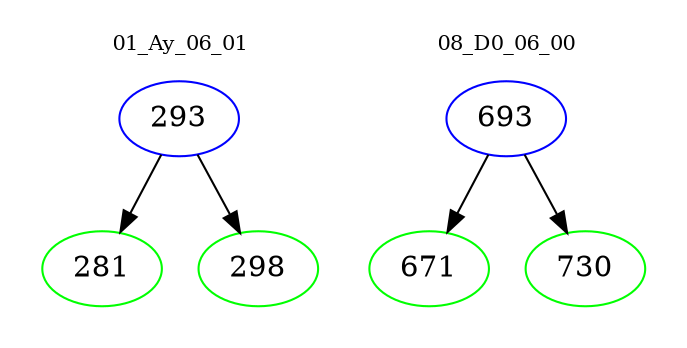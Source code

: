 digraph{
subgraph cluster_0 {
color = white
label = "01_Ay_06_01";
fontsize=10;
T0_293 [label="293", color="blue"]
T0_293 -> T0_281 [color="black"]
T0_281 [label="281", color="green"]
T0_293 -> T0_298 [color="black"]
T0_298 [label="298", color="green"]
}
subgraph cluster_1 {
color = white
label = "08_D0_06_00";
fontsize=10;
T1_693 [label="693", color="blue"]
T1_693 -> T1_671 [color="black"]
T1_671 [label="671", color="green"]
T1_693 -> T1_730 [color="black"]
T1_730 [label="730", color="green"]
}
}
